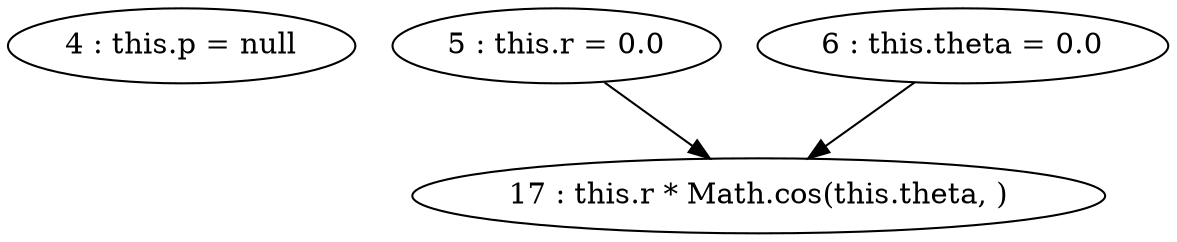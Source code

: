 digraph G {
"4 : this.p = null"
"5 : this.r = 0.0"
"5 : this.r = 0.0" -> "17 : this.r * Math.cos(this.theta, )"
"6 : this.theta = 0.0"
"6 : this.theta = 0.0" -> "17 : this.r * Math.cos(this.theta, )"
"17 : this.r * Math.cos(this.theta, )"
}